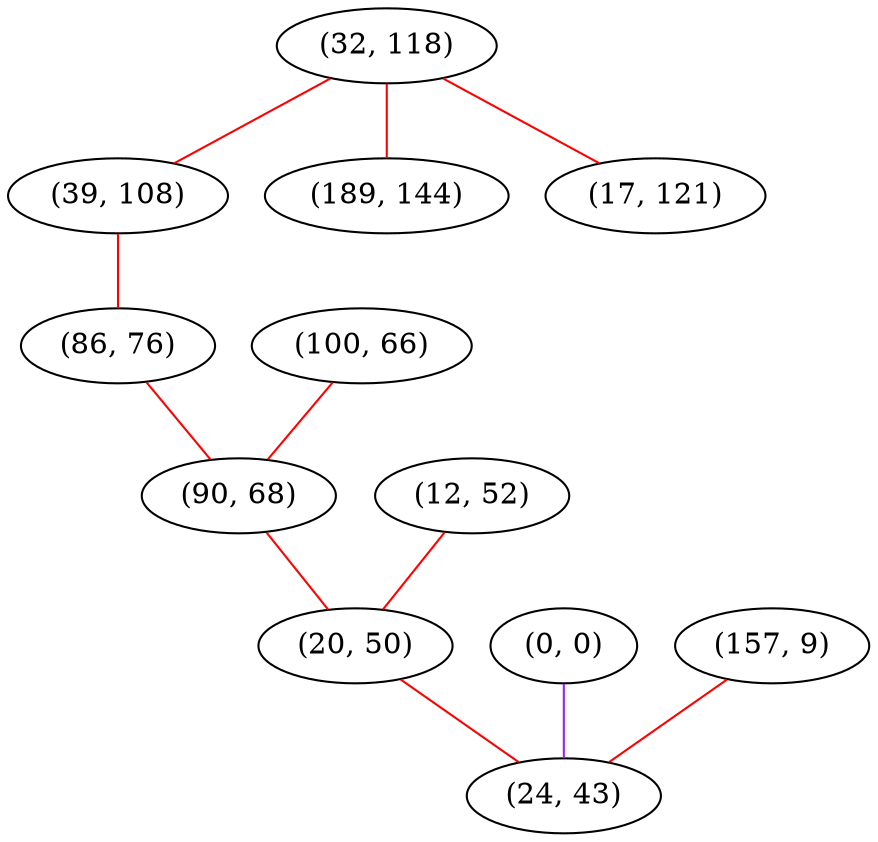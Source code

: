 graph "" {
"(32, 118)";
"(12, 52)";
"(39, 108)";
"(86, 76)";
"(100, 66)";
"(0, 0)";
"(90, 68)";
"(157, 9)";
"(20, 50)";
"(24, 43)";
"(189, 144)";
"(17, 121)";
"(32, 118)" -- "(39, 108)"  [color=red, key=0, weight=1];
"(32, 118)" -- "(17, 121)"  [color=red, key=0, weight=1];
"(32, 118)" -- "(189, 144)"  [color=red, key=0, weight=1];
"(12, 52)" -- "(20, 50)"  [color=red, key=0, weight=1];
"(39, 108)" -- "(86, 76)"  [color=red, key=0, weight=1];
"(86, 76)" -- "(90, 68)"  [color=red, key=0, weight=1];
"(100, 66)" -- "(90, 68)"  [color=red, key=0, weight=1];
"(0, 0)" -- "(24, 43)"  [color=purple, key=0, weight=4];
"(90, 68)" -- "(20, 50)"  [color=red, key=0, weight=1];
"(157, 9)" -- "(24, 43)"  [color=red, key=0, weight=1];
"(20, 50)" -- "(24, 43)"  [color=red, key=0, weight=1];
}
